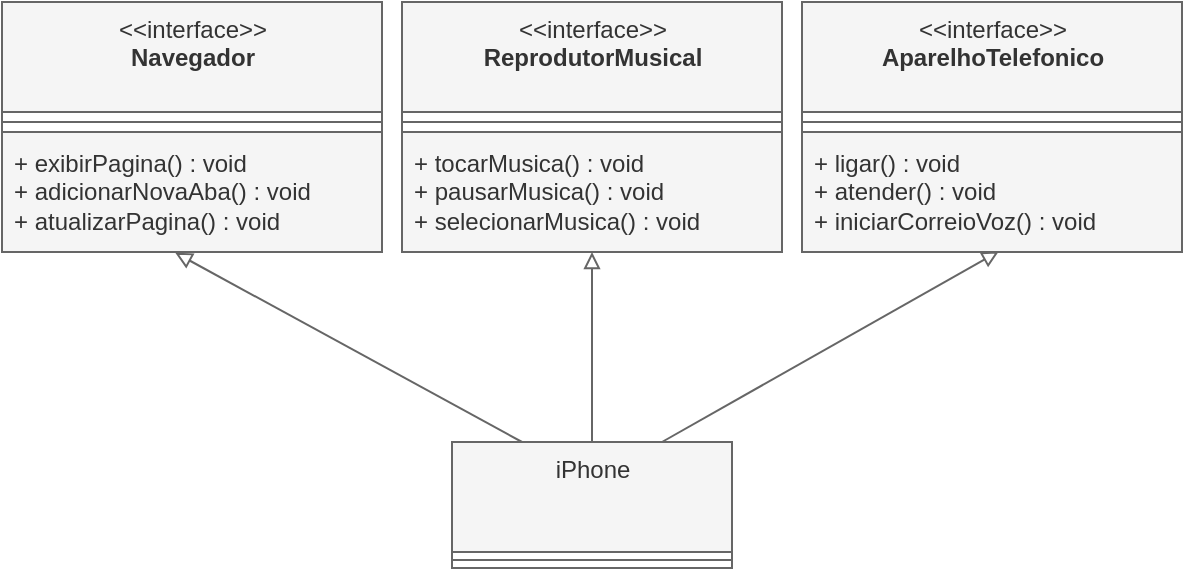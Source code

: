 <mxfile>
    <diagram id="j3lPHbOFXo3mvkawNhDA" name="Page-1">
        <mxGraphModel dx="676" dy="486" grid="1" gridSize="10" guides="1" tooltips="1" connect="1" arrows="1" fold="1" page="1" pageScale="1" pageWidth="827" pageHeight="1169" math="0" shadow="0">
            <root>
                <mxCell id="0"/>
                <mxCell id="1" parent="0"/>
                <mxCell id="2" value="&amp;lt;&amp;lt;interface&amp;gt;&amp;gt;&lt;br&gt;&lt;b&gt;Navegador&lt;/b&gt;" style="swimlane;fontStyle=0;align=center;verticalAlign=top;childLayout=stackLayout;horizontal=1;startSize=55;horizontalStack=0;resizeParent=1;resizeParentMax=0;resizeLast=0;collapsible=0;marginBottom=0;html=1;fillColor=#f5f5f5;fontColor=#333333;strokeColor=#666666;" vertex="1" parent="1">
                    <mxGeometry x="40" y="50" width="190" height="125" as="geometry"/>
                </mxCell>
                <mxCell id="7" value="" style="line;strokeWidth=1;fillColor=#f5f5f5;align=left;verticalAlign=middle;spacingTop=-1;spacingLeft=3;spacingRight=3;rotatable=0;labelPosition=right;points=[];portConstraint=eastwest;fontColor=#333333;strokeColor=#666666;" vertex="1" parent="2">
                    <mxGeometry y="55" width="190" height="10" as="geometry"/>
                </mxCell>
                <mxCell id="9" value="+ exibirPagina() : void&lt;br&gt;+ adicionarNovaAba() : void&lt;br&gt;+ atualizarPagina()&amp;nbsp;: void" style="text;html=1;strokeColor=#666666;fillColor=#f5f5f5;align=left;verticalAlign=middle;spacingLeft=4;spacingRight=4;overflow=hidden;rotatable=0;points=[[0,0.5],[1,0.5]];portConstraint=eastwest;fontColor=#333333;" vertex="1" parent="2">
                    <mxGeometry y="65" width="190" height="60" as="geometry"/>
                </mxCell>
                <mxCell id="11" value="&amp;lt;&amp;lt;interface&amp;gt;&amp;gt;&lt;br&gt;&lt;b&gt;ReprodutorMusical&lt;/b&gt;" style="swimlane;fontStyle=0;align=center;verticalAlign=top;childLayout=stackLayout;horizontal=1;startSize=55;horizontalStack=0;resizeParent=1;resizeParentMax=0;resizeLast=0;collapsible=0;marginBottom=0;html=1;fillColor=#f5f5f5;fontColor=#333333;strokeColor=#666666;" vertex="1" parent="1">
                    <mxGeometry x="240" y="50" width="190" height="125" as="geometry"/>
                </mxCell>
                <mxCell id="12" value="" style="line;strokeWidth=1;fillColor=#f5f5f5;align=left;verticalAlign=middle;spacingTop=-1;spacingLeft=3;spacingRight=3;rotatable=0;labelPosition=right;points=[];portConstraint=eastwest;fontColor=#333333;strokeColor=#666666;" vertex="1" parent="11">
                    <mxGeometry y="55" width="190" height="10" as="geometry"/>
                </mxCell>
                <mxCell id="13" value="+ tocarMusica()&amp;nbsp;: void&lt;br&gt;+ pausarMusica()&amp;nbsp;: void&lt;br&gt;+ selecionarMusica()&amp;nbsp;: void" style="text;html=1;strokeColor=#666666;fillColor=#f5f5f5;align=left;verticalAlign=middle;spacingLeft=4;spacingRight=4;overflow=hidden;rotatable=0;points=[[0,0.5],[1,0.5]];portConstraint=eastwest;fontColor=#333333;" vertex="1" parent="11">
                    <mxGeometry y="65" width="190" height="60" as="geometry"/>
                </mxCell>
                <mxCell id="14" value="&amp;lt;&amp;lt;interface&amp;gt;&amp;gt;&lt;br&gt;&lt;b&gt;AparelhoTelefonico&lt;/b&gt;" style="swimlane;fontStyle=0;align=center;verticalAlign=top;childLayout=stackLayout;horizontal=1;startSize=55;horizontalStack=0;resizeParent=1;resizeParentMax=0;resizeLast=0;collapsible=0;marginBottom=0;html=1;fillColor=#f5f5f5;fontColor=#333333;strokeColor=#666666;" vertex="1" parent="1">
                    <mxGeometry x="440" y="50" width="190" height="125" as="geometry"/>
                </mxCell>
                <mxCell id="15" value="" style="line;strokeWidth=1;fillColor=#f5f5f5;align=left;verticalAlign=middle;spacingTop=-1;spacingLeft=3;spacingRight=3;rotatable=0;labelPosition=right;points=[];portConstraint=eastwest;fontColor=#333333;strokeColor=#666666;" vertex="1" parent="14">
                    <mxGeometry y="55" width="190" height="10" as="geometry"/>
                </mxCell>
                <mxCell id="16" value="+ ligar()&amp;nbsp;: void&lt;br&gt;+ atender()&amp;nbsp;: void&lt;br&gt;+ iniciarCorreioVoz()&amp;nbsp;: void" style="text;html=1;strokeColor=#666666;fillColor=#f5f5f5;align=left;verticalAlign=middle;spacingLeft=4;spacingRight=4;overflow=hidden;rotatable=0;points=[[0,0.5],[1,0.5]];portConstraint=eastwest;fontColor=#333333;" vertex="1" parent="14">
                    <mxGeometry y="65" width="190" height="60" as="geometry"/>
                </mxCell>
                <mxCell id="26" style="edgeStyle=none;html=1;exitX=0.25;exitY=0;exitDx=0;exitDy=0;entryX=0.456;entryY=1.006;entryDx=0;entryDy=0;entryPerimeter=0;endArrow=block;endFill=0;fillColor=#f5f5f5;strokeColor=#666666;" edge="1" parent="1" source="17" target="9">
                    <mxGeometry relative="1" as="geometry"/>
                </mxCell>
                <mxCell id="29" style="edgeStyle=none;html=1;exitX=0.5;exitY=0;exitDx=0;exitDy=0;endArrow=block;endFill=0;fillColor=#f5f5f5;strokeColor=#666666;" edge="1" parent="1" source="17" target="13">
                    <mxGeometry relative="1" as="geometry"/>
                </mxCell>
                <mxCell id="30" style="edgeStyle=none;html=1;exitX=0.75;exitY=0;exitDx=0;exitDy=0;entryX=0.518;entryY=0.994;entryDx=0;entryDy=0;entryPerimeter=0;endArrow=block;endFill=0;fillColor=#f5f5f5;strokeColor=#666666;" edge="1" parent="1" source="17" target="16">
                    <mxGeometry relative="1" as="geometry"/>
                </mxCell>
                <mxCell id="17" value="iPhone" style="swimlane;fontStyle=0;align=center;verticalAlign=top;childLayout=stackLayout;horizontal=1;startSize=55;horizontalStack=0;resizeParent=1;resizeParentMax=0;resizeLast=0;collapsible=0;marginBottom=0;html=1;fillColor=#f5f5f5;fontColor=#333333;strokeColor=#666666;" vertex="1" parent="1">
                    <mxGeometry x="265" y="270" width="140" height="63" as="geometry"/>
                </mxCell>
                <mxCell id="22" value="" style="line;strokeWidth=1;fillColor=#f5f5f5;align=left;verticalAlign=middle;spacingTop=-1;spacingLeft=3;spacingRight=3;rotatable=0;labelPosition=right;points=[];portConstraint=eastwest;fontColor=#333333;strokeColor=#666666;" vertex="1" parent="17">
                    <mxGeometry y="55" width="140" height="8" as="geometry"/>
                </mxCell>
            </root>
        </mxGraphModel>
    </diagram>
</mxfile>